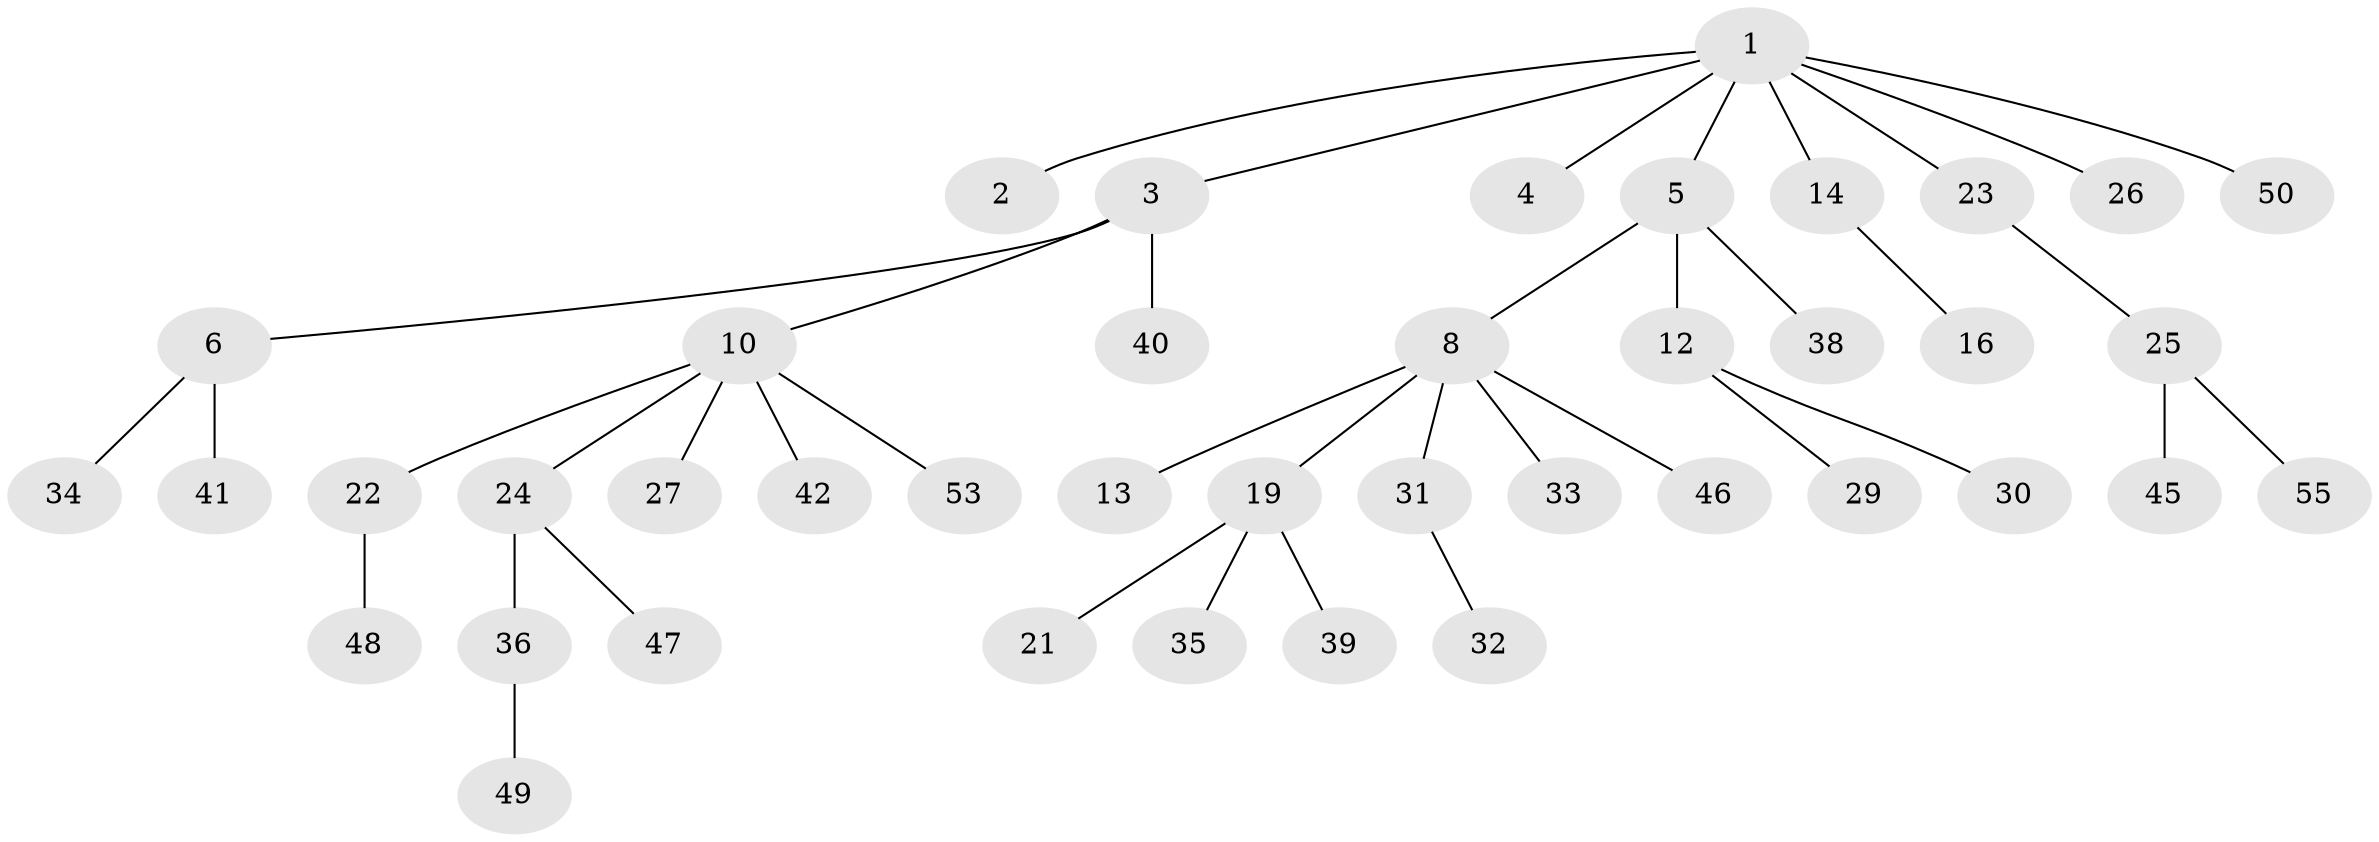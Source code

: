 // Generated by graph-tools (version 1.1) at 2025/52/02/27/25 19:52:10]
// undirected, 41 vertices, 40 edges
graph export_dot {
graph [start="1"]
  node [color=gray90,style=filled];
  1 [super="+9"];
  2;
  3;
  4;
  5 [super="+7"];
  6 [super="+18"];
  8 [super="+15"];
  10 [super="+11"];
  12 [super="+17"];
  13;
  14;
  16 [super="+37"];
  19 [super="+20"];
  21;
  22 [super="+51"];
  23;
  24 [super="+54"];
  25 [super="+28"];
  26;
  27;
  29;
  30;
  31;
  32 [super="+52"];
  33;
  34;
  35;
  36 [super="+43"];
  38;
  39;
  40;
  41;
  42 [super="+44"];
  45;
  46;
  47;
  48;
  49;
  50;
  53;
  55;
  1 -- 2;
  1 -- 3;
  1 -- 4;
  1 -- 5;
  1 -- 14;
  1 -- 23;
  1 -- 50;
  1 -- 26;
  3 -- 6;
  3 -- 10;
  3 -- 40;
  5 -- 8;
  5 -- 12;
  5 -- 38;
  6 -- 34;
  6 -- 41;
  8 -- 13;
  8 -- 19;
  8 -- 46;
  8 -- 33;
  8 -- 31;
  10 -- 22;
  10 -- 27;
  10 -- 53;
  10 -- 24;
  10 -- 42;
  12 -- 29;
  12 -- 30;
  14 -- 16;
  19 -- 35;
  19 -- 39;
  19 -- 21;
  22 -- 48;
  23 -- 25;
  24 -- 36;
  24 -- 47;
  25 -- 45;
  25 -- 55;
  31 -- 32;
  36 -- 49;
}
